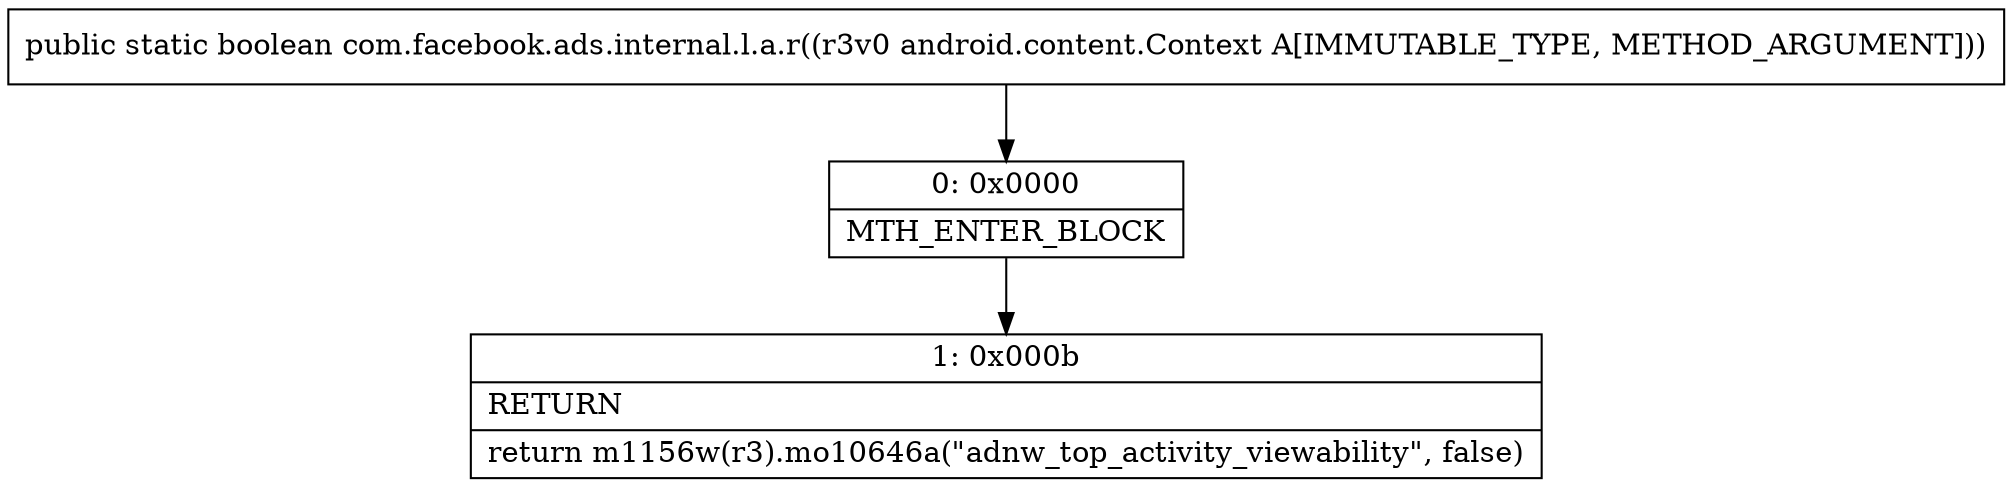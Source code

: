 digraph "CFG forcom.facebook.ads.internal.l.a.r(Landroid\/content\/Context;)Z" {
Node_0 [shape=record,label="{0\:\ 0x0000|MTH_ENTER_BLOCK\l}"];
Node_1 [shape=record,label="{1\:\ 0x000b|RETURN\l|return m1156w(r3).mo10646a(\"adnw_top_activity_viewability\", false)\l}"];
MethodNode[shape=record,label="{public static boolean com.facebook.ads.internal.l.a.r((r3v0 android.content.Context A[IMMUTABLE_TYPE, METHOD_ARGUMENT])) }"];
MethodNode -> Node_0;
Node_0 -> Node_1;
}

